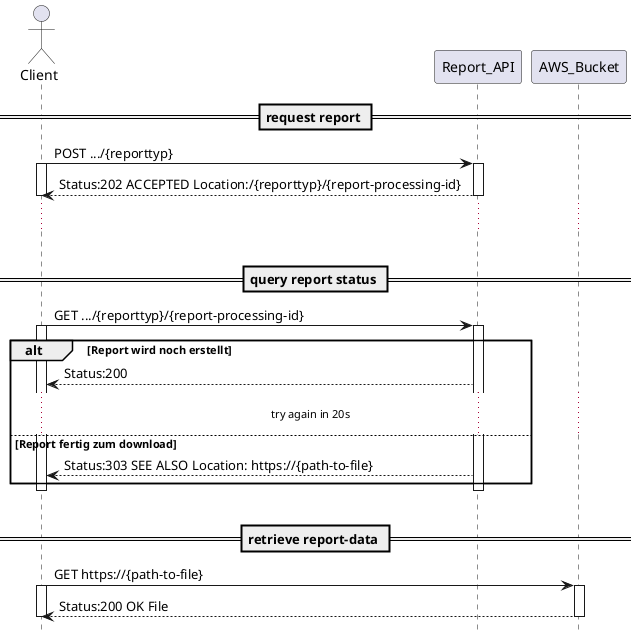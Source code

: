 @startuml

hide footbox

actor Client as client
participant "Report_API" as rep
participant "AWS_Bucket" as aws

== request report ==
client -> rep: POST .../{reporttyp}
activate rep
activate client
rep --> client: Status:202 ACCEPTED Location:/{reporttyp}/{report-processing-id}
deactivate rep
deactivate client
...
|||

== query report status ==
client -> rep: GET .../{reporttyp}/{report-processing-id}
activate rep
activate client
alt Report wird noch erstellt
rep --> client: Status:200
... try again in 20s ...
else Report fertig zum download
rep --> client: Status:303 SEE ALSO Location: https://{path-to-file}
end
deactivate rep
deactivate client
|||

== retrieve report-data ==
client -> aws: GET https://{path-to-file}
activate aws
activate client
aws --> client: Status:200 OK File
deactivate aws
deactivate client

@enduml
